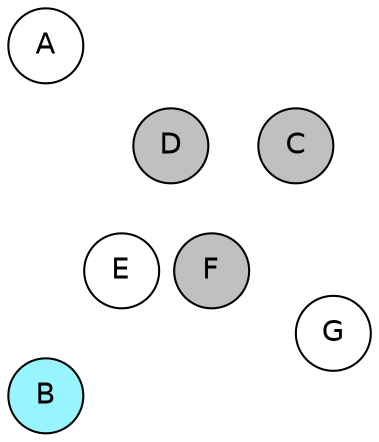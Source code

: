 
graph {

layout = circo;
mindist = .1

node [shape = circle, fontname = Helvetica, margin = 0, style = filled]
edge [style=invis]

subgraph 1 {
	E -- F -- F# -- G -- G# -- A -- A# -- B -- C -- C# -- D -- D# -- E
}

C [fillcolor = gray];
C# [fillcolor = white];
D [fillcolor = gray];
D# [fillcolor = gray];
E [fillcolor = white];
F [fillcolor = gray];
F# [fillcolor = gray];
G [fillcolor = white];
G# [fillcolor = white];
A [fillcolor = white];
A# [fillcolor = gray];
B [fillcolor = cadetblue1];
}

